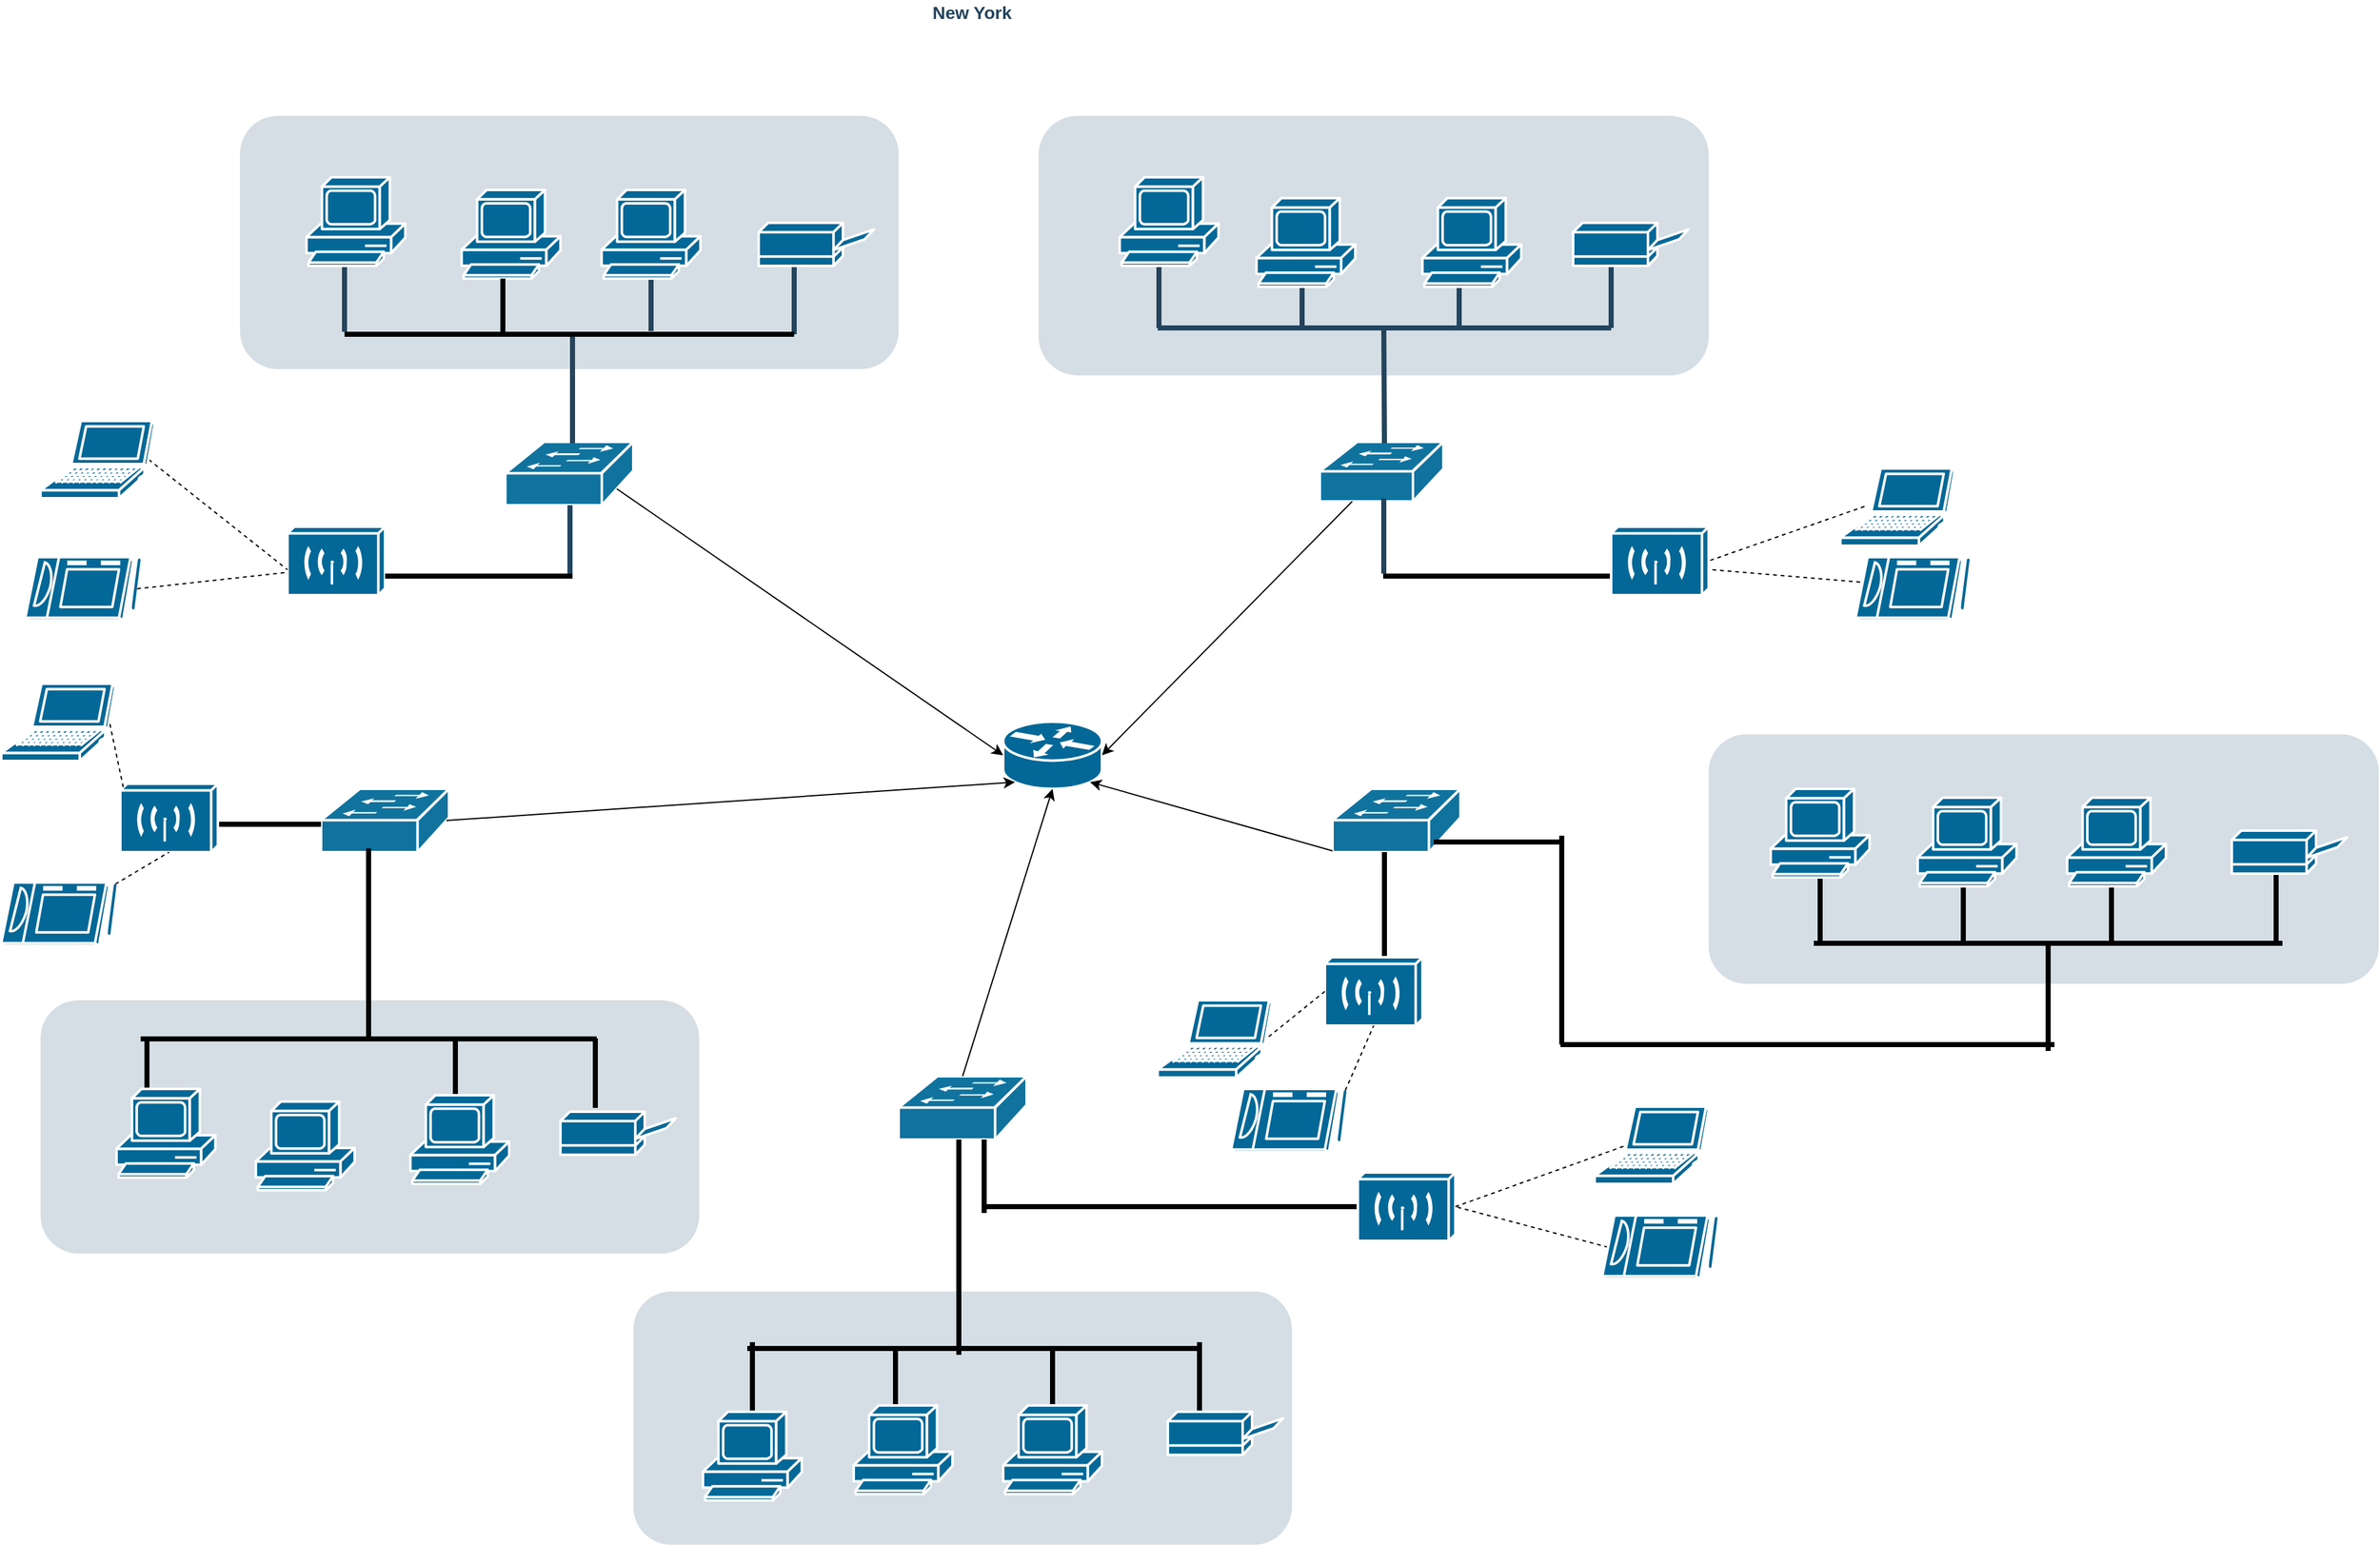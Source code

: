 <mxfile version="20.5.3" type="github">
  <diagram id="6a731a19-8d31-9384-78a2-239565b7b9f0" name="Page-1">
    <mxGraphModel dx="2360" dy="2459" grid="1" gridSize="10" guides="1" tooltips="1" connect="1" arrows="1" fold="1" page="1" pageScale="1" pageWidth="827" pageHeight="1169" background="none" math="0" shadow="0">
      <root>
        <mxCell id="0" />
        <mxCell id="1" parent="0" />
        <mxCell id="2091" value="" style="rounded=1;whiteSpace=wrap;html=1;strokeColor=none;fillColor=#BAC8D3;fontSize=24;fontColor=#23445D;align=center;opacity=60;direction=south;" parent="1" vertex="1">
          <mxGeometry x="828" y="-8.5" width="529" height="205" as="geometry" />
        </mxCell>
        <mxCell id="2092" value="" style="rounded=1;whiteSpace=wrap;html=1;strokeColor=none;fillColor=#BAC8D3;fontSize=24;fontColor=#23445D;align=center;opacity=60;" parent="1" vertex="1">
          <mxGeometry x="40" y="690" width="520" height="200" as="geometry" />
        </mxCell>
        <mxCell id="2093" value="" style="rounded=1;whiteSpace=wrap;html=1;strokeColor=none;fillColor=#BAC8D3;fontSize=24;fontColor=#23445D;align=center;opacity=60;direction=south;" parent="1" vertex="1">
          <mxGeometry x="197.5" y="-8.5" width="520" height="200" as="geometry" />
        </mxCell>
        <mxCell id="2094" value="" style="rounded=1;whiteSpace=wrap;html=1;strokeColor=none;fillColor=#BAC8D3;fontSize=24;fontColor=#23445D;align=center;opacity=60;" parent="1" vertex="1">
          <mxGeometry x="1357" y="480" width="529" height="197" as="geometry" />
        </mxCell>
        <mxCell id="2095" value="" style="rounded=1;whiteSpace=wrap;html=1;strokeColor=none;fillColor=#BAC8D3;fontSize=24;fontColor=#23445D;align=center;opacity=60;" parent="1" vertex="1">
          <mxGeometry x="508" y="920" width="520" height="200" as="geometry" />
        </mxCell>
        <mxCell id="2107" value="" style="shape=mxgraph.cisco.switches.workgroup_switch;html=1;dashed=0;fillColor=#10739E;strokeColor=#ffffff;strokeWidth=2;verticalLabelPosition=bottom;verticalAlign=top;fontFamily=Helvetica;fontSize=36;fontColor=#FFB366" parent="1" vertex="1">
          <mxGeometry x="407" y="249" width="101" height="50" as="geometry" />
        </mxCell>
        <mxCell id="2115" value="" style="shape=mxgraph.cisco.switches.workgroup_switch;html=1;dashed=0;fillColor=#10739E;strokeColor=#ffffff;strokeWidth=2;verticalLabelPosition=bottom;verticalAlign=top;fontFamily=Helvetica;fontSize=36;fontColor=#FFB366" parent="1" vertex="1">
          <mxGeometry x="1060" y="523" width="101" height="50" as="geometry" />
        </mxCell>
        <mxCell id="2117" value="" style="shape=mxgraph.cisco.switches.workgroup_switch;html=1;dashed=0;fillColor=#10739E;strokeColor=#ffffff;strokeWidth=2;verticalLabelPosition=bottom;verticalAlign=top;fontFamily=Helvetica;fontSize=36;fontColor=#FFB366" parent="1" vertex="1">
          <mxGeometry x="1050" y="249" width="97.5" height="47" as="geometry" />
        </mxCell>
        <mxCell id="2153" value="" style="line;html=1;strokeColor=#23445D;" parent="1" vertex="1">
          <mxGeometry x="922" y="154" width="358" height="10" as="geometry" />
        </mxCell>
        <mxCell id="2156" value="" style="edgeStyle=elbowEdgeStyle;elbow=horizontal;endArrow=none;html=1;strokeColor=#23445D;endFill=0;strokeWidth=4;rounded=1" parent="1" edge="1">
          <mxGeometry width="100" height="100" relative="1" as="geometry">
            <mxPoint x="635" y="164" as="sourcePoint" />
            <mxPoint x="635" y="111" as="targetPoint" />
          </mxGeometry>
        </mxCell>
        <mxCell id="2158" value="" style="edgeStyle=elbowEdgeStyle;elbow=horizontal;endArrow=none;html=1;strokeColor=#23445D;endFill=0;strokeWidth=4;rounded=1;entryX=0.5;entryY=1;entryDx=0;entryDy=0;entryPerimeter=0;" parent="1" target="cByntxPFYOZLC9G-U1WJ-2259" edge="1">
          <mxGeometry width="100" height="100" relative="1" as="geometry">
            <mxPoint x="522" y="161.5" as="sourcePoint" />
            <mxPoint x="522" y="126" as="targetPoint" />
          </mxGeometry>
        </mxCell>
        <mxCell id="2160" value="" style="edgeStyle=elbowEdgeStyle;elbow=horizontal;endArrow=none;html=1;strokeColor=#23445D;endFill=0;strokeWidth=4;rounded=1" parent="1" edge="1">
          <mxGeometry width="100" height="100" relative="1" as="geometry">
            <mxPoint x="280" y="162" as="sourcePoint" />
            <mxPoint x="280" y="108" as="targetPoint" />
          </mxGeometry>
        </mxCell>
        <mxCell id="2162" value="" style="edgeStyle=elbowEdgeStyle;elbow=horizontal;endArrow=none;html=1;strokeColor=#23445D;endFill=0;strokeWidth=4;rounded=1;" parent="1" edge="1" source="cByntxPFYOZLC9G-U1WJ-2271">
          <mxGeometry width="100" height="100" relative="1" as="geometry">
            <mxPoint x="485.92" y="203" as="sourcePoint" />
            <mxPoint x="460" y="250" as="targetPoint" />
            <Array as="points">
              <mxPoint x="460" y="200" />
              <mxPoint x="470" y="200" />
              <mxPoint x="483" y="220" />
              <mxPoint x="478" y="231" />
            </Array>
          </mxGeometry>
        </mxCell>
        <mxCell id="2163" value="" style="edgeStyle=elbowEdgeStyle;elbow=horizontal;endArrow=none;html=1;strokeColor=#23445D;endFill=0;strokeWidth=4;rounded=1;entryX=0.157;entryY=0.6;entryDx=0;entryDy=0;entryPerimeter=0;" parent="1" source="2107" edge="1">
          <mxGeometry width="100" height="100" relative="1" as="geometry">
            <mxPoint x="465.0" y="303" as="sourcePoint" />
            <mxPoint x="458.14" y="356" as="targetPoint" />
            <Array as="points">
              <mxPoint x="458" y="360" />
              <mxPoint x="460" y="310" />
              <mxPoint x="455" y="300" />
            </Array>
          </mxGeometry>
        </mxCell>
        <mxCell id="2164" value="" style="edgeStyle=elbowEdgeStyle;elbow=horizontal;endArrow=none;html=1;strokeColor=#23445D;endFill=0;strokeWidth=4;rounded=1" parent="1" edge="1">
          <mxGeometry width="100" height="100" relative="1" as="geometry">
            <mxPoint x="923" y="105.92" as="sourcePoint" />
            <mxPoint x="923.278" y="159.003" as="targetPoint" />
          </mxGeometry>
        </mxCell>
        <mxCell id="2165" value="" style="edgeStyle=elbowEdgeStyle;elbow=horizontal;endArrow=none;html=1;strokeColor=#23445D;endFill=0;strokeWidth=4;rounded=1" parent="1" edge="1">
          <mxGeometry width="100" height="100" relative="1" as="geometry">
            <mxPoint x="1036" y="120" as="sourcePoint" />
            <mxPoint x="1036.278" y="159.003" as="targetPoint" />
          </mxGeometry>
        </mxCell>
        <mxCell id="2166" value="" style="edgeStyle=elbowEdgeStyle;elbow=horizontal;endArrow=none;html=1;strokeColor=#23445D;endFill=0;strokeWidth=4;rounded=1" parent="1" edge="1">
          <mxGeometry width="100" height="100" relative="1" as="geometry">
            <mxPoint x="1160" y="120" as="sourcePoint" />
            <mxPoint x="1160.278" y="159.003" as="targetPoint" />
          </mxGeometry>
        </mxCell>
        <mxCell id="2167" value="" style="edgeStyle=elbowEdgeStyle;elbow=horizontal;endArrow=none;html=1;strokeColor=#23445D;endFill=0;strokeWidth=4;rounded=1" parent="1" edge="1">
          <mxGeometry width="100" height="100" relative="1" as="geometry">
            <mxPoint x="1280" y="110.92" as="sourcePoint" />
            <mxPoint x="1280.278" y="159.003" as="targetPoint" />
          </mxGeometry>
        </mxCell>
        <mxCell id="2168" value="" style="edgeStyle=elbowEdgeStyle;elbow=horizontal;endArrow=none;html=1;strokeColor=#23445D;endFill=0;strokeWidth=4;rounded=1" parent="1" edge="1">
          <mxGeometry width="100" height="100" relative="1" as="geometry">
            <mxPoint x="1100.5" y="159" as="sourcePoint" />
            <mxPoint x="1101" y="250" as="targetPoint" />
          </mxGeometry>
        </mxCell>
        <mxCell id="2169" value="" style="edgeStyle=elbowEdgeStyle;elbow=horizontal;endArrow=none;html=1;strokeColor=#23445D;endFill=0;strokeWidth=4;rounded=1;entryX=0.787;entryY=0.3;entryDx=0;entryDy=0;entryPerimeter=0;" parent="1" edge="1">
          <mxGeometry width="100" height="100" relative="1" as="geometry">
            <mxPoint x="1100.5" y="293.5" as="sourcePoint" />
            <mxPoint x="1100.74" y="353" as="targetPoint" />
          </mxGeometry>
        </mxCell>
        <mxCell id="2226" value="&lt;font color=&quot;#23445d&quot;&gt;&lt;span style=&quot;caret-color: rgb(35, 68, 93);&quot;&gt;New York&lt;/span&gt;&lt;/font&gt;" style="rounded=1;whiteSpace=wrap;html=1;strokeColor=none;fillColor=none;fontSize=14;fontColor=#742B21;align=center;fontStyle=1" parent="1" vertex="1">
          <mxGeometry x="663" y="-100" width="225" height="19" as="geometry" />
        </mxCell>
        <mxCell id="2257" style="edgeStyle=orthogonalEdgeStyle;curved=1;rounded=0;jumpStyle=none;html=1;exitX=0.75;exitY=0;entryX=0.75;entryY=0;shadow=0;labelBackgroundColor=#ffffff;startArrow=none;startFill=0;endArrow=none;endFill=0;endSize=10;jettySize=auto;orthogonalLoop=1;strokeColor=#23445D;strokeWidth=2;fillColor=#F08705;fontFamily=Helvetica;fontSize=25;fontColor=#23445D;align=left;" parent="1" edge="1">
          <mxGeometry relative="1" as="geometry">
            <mxPoint x="813.75" y="434" as="sourcePoint" />
            <mxPoint x="813.75" y="434" as="targetPoint" />
          </mxGeometry>
        </mxCell>
        <mxCell id="cByntxPFYOZLC9G-U1WJ-2257" value="" style="shape=mxgraph.cisco.computers_and_peripherals.pc;sketch=0;html=1;pointerEvents=1;dashed=0;fillColor=#036897;strokeColor=#ffffff;strokeWidth=2;verticalLabelPosition=bottom;verticalAlign=top;align=center;outlineConnect=0;" vertex="1" parent="1">
          <mxGeometry x="372.5" y="50" width="78" height="70" as="geometry" />
        </mxCell>
        <mxCell id="cByntxPFYOZLC9G-U1WJ-2258" value="" style="shape=mxgraph.cisco.computers_and_peripherals.pc;sketch=0;html=1;pointerEvents=1;dashed=0;fillColor=#036897;strokeColor=#ffffff;strokeWidth=2;verticalLabelPosition=bottom;verticalAlign=top;align=center;outlineConnect=0;" vertex="1" parent="1">
          <mxGeometry x="250" y="40" width="78" height="70" as="geometry" />
        </mxCell>
        <mxCell id="cByntxPFYOZLC9G-U1WJ-2259" value="" style="shape=mxgraph.cisco.computers_and_peripherals.pc;sketch=0;html=1;pointerEvents=1;dashed=0;fillColor=#036897;strokeColor=#ffffff;strokeWidth=2;verticalLabelPosition=bottom;verticalAlign=top;align=center;outlineConnect=0;" vertex="1" parent="1">
          <mxGeometry x="483" y="50" width="78" height="70" as="geometry" />
        </mxCell>
        <mxCell id="cByntxPFYOZLC9G-U1WJ-2261" value="" style="shape=mxgraph.cisco.computers_and_peripherals.printer;sketch=0;html=1;pointerEvents=1;dashed=0;fillColor=#036897;strokeColor=#ffffff;strokeWidth=2;verticalLabelPosition=bottom;verticalAlign=top;align=center;outlineConnect=0;" vertex="1" parent="1">
          <mxGeometry x="607" y="76" width="91" height="34" as="geometry" />
        </mxCell>
        <mxCell id="cByntxPFYOZLC9G-U1WJ-2262" value="" style="shape=mxgraph.cisco.wireless.wireless_transport;sketch=0;html=1;pointerEvents=1;dashed=0;fillColor=#036897;strokeColor=#ffffff;strokeWidth=2;verticalLabelPosition=bottom;verticalAlign=top;align=center;outlineConnect=0;" vertex="1" parent="1">
          <mxGeometry x="235" y="316" width="77" height="54" as="geometry" />
        </mxCell>
        <mxCell id="cByntxPFYOZLC9G-U1WJ-2263" value="" style="endArrow=none;dashed=1;html=1;rounded=0;entryX=0;entryY=0.667;entryDx=0;entryDy=0;entryPerimeter=0;exitX=0.97;exitY=0.5;exitDx=0;exitDy=0;exitPerimeter=0;" edge="1" parent="1" source="cByntxPFYOZLC9G-U1WJ-2265" target="cByntxPFYOZLC9G-U1WJ-2262">
          <mxGeometry width="50" height="50" relative="1" as="geometry">
            <mxPoint x="120" y="400" as="sourcePoint" />
            <mxPoint x="235" y="350" as="targetPoint" />
          </mxGeometry>
        </mxCell>
        <mxCell id="cByntxPFYOZLC9G-U1WJ-2264" value="" style="endArrow=none;dashed=1;html=1;rounded=0;exitX=0.95;exitY=0.5;exitDx=0;exitDy=0;exitPerimeter=0;" edge="1" parent="1" source="cByntxPFYOZLC9G-U1WJ-2266">
          <mxGeometry width="50" height="50" relative="1" as="geometry">
            <mxPoint x="120" y="350" as="sourcePoint" />
            <mxPoint x="235" y="350" as="targetPoint" />
            <Array as="points" />
          </mxGeometry>
        </mxCell>
        <mxCell id="cByntxPFYOZLC9G-U1WJ-2265" value="" style="shape=mxgraph.cisco.computers_and_peripherals.tablet;sketch=0;html=1;pointerEvents=1;dashed=0;fillColor=#036897;strokeColor=#ffffff;strokeWidth=2;verticalLabelPosition=bottom;verticalAlign=top;align=center;outlineConnect=0;" vertex="1" parent="1">
          <mxGeometry x="28" y="340" width="91" height="50" as="geometry" />
        </mxCell>
        <mxCell id="cByntxPFYOZLC9G-U1WJ-2266" value="" style="shape=mxgraph.cisco.computers_and_peripherals.laptop;sketch=0;html=1;pointerEvents=1;dashed=0;fillColor=#036897;strokeColor=#ffffff;strokeWidth=2;verticalLabelPosition=bottom;verticalAlign=top;align=center;outlineConnect=0;" vertex="1" parent="1">
          <mxGeometry x="40" y="232.5" width="90" height="61" as="geometry" />
        </mxCell>
        <mxCell id="cByntxPFYOZLC9G-U1WJ-2267" value="" style="shape=mxgraph.cisco.routers.router;sketch=0;html=1;pointerEvents=1;dashed=0;fillColor=#036897;strokeColor=#ffffff;strokeWidth=2;verticalLabelPosition=bottom;verticalAlign=top;align=center;outlineConnect=0;" vertex="1" parent="1">
          <mxGeometry x="800" y="470" width="78" height="53" as="geometry" />
        </mxCell>
        <mxCell id="cByntxPFYOZLC9G-U1WJ-2271" value="" style="line;strokeWidth=4;html=1;perimeter=backbonePerimeter;points=[];outlineConnect=0;" vertex="1" parent="1">
          <mxGeometry x="280" y="159" width="355" height="10" as="geometry" />
        </mxCell>
        <mxCell id="cByntxPFYOZLC9G-U1WJ-2272" value="" style="line;strokeWidth=4;html=1;perimeter=backbonePerimeter;points=[];outlineConnect=0;direction=south;" vertex="1" parent="1">
          <mxGeometry x="400" y="120" width="10" height="43" as="geometry" />
        </mxCell>
        <mxCell id="cByntxPFYOZLC9G-U1WJ-2279" value="" style="shape=mxgraph.cisco.computers_and_peripherals.pc;sketch=0;html=1;pointerEvents=1;dashed=0;fillColor=#036897;strokeColor=#ffffff;strokeWidth=2;verticalLabelPosition=bottom;verticalAlign=top;align=center;outlineConnect=0;" vertex="1" parent="1">
          <mxGeometry x="892" y="40" width="78" height="70" as="geometry" />
        </mxCell>
        <mxCell id="cByntxPFYOZLC9G-U1WJ-2280" value="" style="shape=mxgraph.cisco.computers_and_peripherals.pc;sketch=0;html=1;pointerEvents=1;dashed=0;fillColor=#036897;strokeColor=#ffffff;strokeWidth=2;verticalLabelPosition=bottom;verticalAlign=top;align=center;outlineConnect=0;" vertex="1" parent="1">
          <mxGeometry x="1131" y="56.5" width="78" height="70" as="geometry" />
        </mxCell>
        <mxCell id="cByntxPFYOZLC9G-U1WJ-2281" value="" style="shape=mxgraph.cisco.computers_and_peripherals.pc;sketch=0;html=1;pointerEvents=1;dashed=0;fillColor=#036897;strokeColor=#ffffff;strokeWidth=2;verticalLabelPosition=bottom;verticalAlign=top;align=center;outlineConnect=0;" vertex="1" parent="1">
          <mxGeometry x="1000" y="56.5" width="78" height="70" as="geometry" />
        </mxCell>
        <mxCell id="cByntxPFYOZLC9G-U1WJ-2282" value="" style="shape=mxgraph.cisco.computers_and_peripherals.printer;sketch=0;html=1;pointerEvents=1;dashed=0;fillColor=#036897;strokeColor=#ffffff;strokeWidth=2;verticalLabelPosition=bottom;verticalAlign=top;align=center;outlineConnect=0;" vertex="1" parent="1">
          <mxGeometry x="1250" y="76" width="91" height="34" as="geometry" />
        </mxCell>
        <mxCell id="cByntxPFYOZLC9G-U1WJ-2286" value="" style="line;strokeWidth=4;html=1;perimeter=backbonePerimeter;points=[];outlineConnect=0;" vertex="1" parent="1">
          <mxGeometry x="312" y="350" width="148" height="10" as="geometry" />
        </mxCell>
        <mxCell id="cByntxPFYOZLC9G-U1WJ-2287" value="" style="line;strokeWidth=4;html=1;perimeter=backbonePerimeter;points=[];outlineConnect=0;" vertex="1" parent="1">
          <mxGeometry x="1100" y="350" width="180" height="10" as="geometry" />
        </mxCell>
        <mxCell id="cByntxPFYOZLC9G-U1WJ-2288" value="" style="shape=mxgraph.cisco.wireless.wireless_transport;sketch=0;html=1;pointerEvents=1;dashed=0;fillColor=#036897;strokeColor=#ffffff;strokeWidth=2;verticalLabelPosition=bottom;verticalAlign=top;align=center;outlineConnect=0;" vertex="1" parent="1">
          <mxGeometry x="1280" y="316" width="77" height="54" as="geometry" />
        </mxCell>
        <mxCell id="cByntxPFYOZLC9G-U1WJ-2289" value="" style="endArrow=none;dashed=1;html=1;rounded=0;entryX=1;entryY=0.5;entryDx=0;entryDy=0;entryPerimeter=0;" edge="1" parent="1" target="cByntxPFYOZLC9G-U1WJ-2288">
          <mxGeometry width="50" height="50" relative="1" as="geometry">
            <mxPoint x="1480" y="300" as="sourcePoint" />
            <mxPoint x="1460" y="410" as="targetPoint" />
          </mxGeometry>
        </mxCell>
        <mxCell id="cByntxPFYOZLC9G-U1WJ-2290" value="" style="endArrow=none;dashed=1;html=1;rounded=0;" edge="1" parent="1">
          <mxGeometry width="50" height="50" relative="1" as="geometry">
            <mxPoint x="1360" y="350" as="sourcePoint" />
            <mxPoint x="1480" y="360" as="targetPoint" />
          </mxGeometry>
        </mxCell>
        <mxCell id="cByntxPFYOZLC9G-U1WJ-2291" value="" style="shape=mxgraph.cisco.computers_and_peripherals.laptop;sketch=0;html=1;pointerEvents=1;dashed=0;fillColor=#036897;strokeColor=#ffffff;strokeWidth=2;verticalLabelPosition=bottom;verticalAlign=top;align=center;outlineConnect=0;" vertex="1" parent="1">
          <mxGeometry x="1461" y="270" width="90" height="61" as="geometry" />
        </mxCell>
        <mxCell id="cByntxPFYOZLC9G-U1WJ-2293" value="" style="shape=mxgraph.cisco.computers_and_peripherals.tablet;sketch=0;html=1;pointerEvents=1;dashed=0;fillColor=#036897;strokeColor=#ffffff;strokeWidth=2;verticalLabelPosition=bottom;verticalAlign=top;align=center;outlineConnect=0;" vertex="1" parent="1">
          <mxGeometry x="1473" y="340" width="90" height="50" as="geometry" />
        </mxCell>
        <mxCell id="cByntxPFYOZLC9G-U1WJ-2298" value="" style="endArrow=classic;html=1;rounded=0;exitX=0.87;exitY=0.74;exitDx=0;exitDy=0;exitPerimeter=0;entryX=0;entryY=0.5;entryDx=0;entryDy=0;entryPerimeter=0;" edge="1" parent="1" source="2107" target="cByntxPFYOZLC9G-U1WJ-2267">
          <mxGeometry width="50" height="50" relative="1" as="geometry">
            <mxPoint x="890" y="370" as="sourcePoint" />
            <mxPoint x="940" y="320" as="targetPoint" />
          </mxGeometry>
        </mxCell>
        <mxCell id="cByntxPFYOZLC9G-U1WJ-2299" value="" style="endArrow=classic;html=1;rounded=0;entryX=1;entryY=0.5;entryDx=0;entryDy=0;entryPerimeter=0;" edge="1" parent="1" source="2117" target="cByntxPFYOZLC9G-U1WJ-2267">
          <mxGeometry width="50" height="50" relative="1" as="geometry">
            <mxPoint x="890" y="370" as="sourcePoint" />
            <mxPoint x="940" y="320" as="targetPoint" />
          </mxGeometry>
        </mxCell>
        <mxCell id="cByntxPFYOZLC9G-U1WJ-2300" value="" style="line;strokeWidth=4;html=1;perimeter=backbonePerimeter;points=[];outlineConnect=0;" vertex="1" parent="1">
          <mxGeometry x="1440" y="640" width="370" height="10" as="geometry" />
        </mxCell>
        <mxCell id="cByntxPFYOZLC9G-U1WJ-2301" value="" style="line;strokeWidth=4;html=1;perimeter=backbonePerimeter;points=[];outlineConnect=0;direction=south;" vertex="1" parent="1">
          <mxGeometry x="1800" y="590" width="10" height="53" as="geometry" />
        </mxCell>
        <mxCell id="cByntxPFYOZLC9G-U1WJ-2302" value="" style="line;strokeWidth=4;html=1;perimeter=backbonePerimeter;points=[];outlineConnect=0;direction=south;" vertex="1" parent="1">
          <mxGeometry x="1440" y="590" width="10" height="53" as="geometry" />
        </mxCell>
        <mxCell id="cByntxPFYOZLC9G-U1WJ-2303" value="" style="line;strokeWidth=4;html=1;perimeter=backbonePerimeter;points=[];outlineConnect=0;" vertex="1" parent="1">
          <mxGeometry x="1240" y="720" width="390" height="10" as="geometry" />
        </mxCell>
        <mxCell id="cByntxPFYOZLC9G-U1WJ-2304" value="" style="line;strokeWidth=4;html=1;perimeter=backbonePerimeter;points=[];outlineConnect=0;direction=south;" vertex="1" parent="1">
          <mxGeometry x="1553" y="600" width="10" height="43" as="geometry" />
        </mxCell>
        <mxCell id="cByntxPFYOZLC9G-U1WJ-2305" value="" style="line;strokeWidth=4;html=1;perimeter=backbonePerimeter;points=[];outlineConnect=0;direction=south;" vertex="1" parent="1">
          <mxGeometry x="1670" y="600" width="10" height="44" as="geometry" />
        </mxCell>
        <mxCell id="cByntxPFYOZLC9G-U1WJ-2306" value="" style="endArrow=classic;html=1;rounded=0;entryX=0.88;entryY=0.9;entryDx=0;entryDy=0;entryPerimeter=0;exitX=0;exitY=0.98;exitDx=0;exitDy=0;exitPerimeter=0;" edge="1" parent="1" source="2115" target="cByntxPFYOZLC9G-U1WJ-2267">
          <mxGeometry width="50" height="50" relative="1" as="geometry">
            <mxPoint x="1380" y="590" as="sourcePoint" />
            <mxPoint x="1430" y="540" as="targetPoint" />
          </mxGeometry>
        </mxCell>
        <mxCell id="cByntxPFYOZLC9G-U1WJ-2307" value="" style="line;strokeWidth=4;html=1;perimeter=backbonePerimeter;points=[];outlineConnect=0;direction=south;" vertex="1" parent="1">
          <mxGeometry x="1236" y="560" width="10" height="165" as="geometry" />
        </mxCell>
        <mxCell id="cByntxPFYOZLC9G-U1WJ-2308" value="" style="line;strokeWidth=4;direction=south;html=1;perimeter=backbonePerimeter;points=[];outlineConnect=0;" vertex="1" parent="1">
          <mxGeometry x="1600" y="644" width="50" height="86" as="geometry" />
        </mxCell>
        <mxCell id="cByntxPFYOZLC9G-U1WJ-2309" value="" style="line;strokeWidth=4;html=1;perimeter=backbonePerimeter;points=[];outlineConnect=0;" vertex="1" parent="1">
          <mxGeometry x="1140" y="560" width="100" height="10" as="geometry" />
        </mxCell>
        <mxCell id="cByntxPFYOZLC9G-U1WJ-2310" value="" style="shape=mxgraph.cisco.computers_and_peripherals.pc;sketch=0;html=1;pointerEvents=1;dashed=0;fillColor=#036897;strokeColor=#ffffff;strokeWidth=2;verticalLabelPosition=bottom;verticalAlign=top;align=center;outlineConnect=0;" vertex="1" parent="1">
          <mxGeometry x="1406" y="523" width="78" height="70" as="geometry" />
        </mxCell>
        <mxCell id="cByntxPFYOZLC9G-U1WJ-2311" value="" style="shape=mxgraph.cisco.computers_and_peripherals.pc;sketch=0;html=1;pointerEvents=1;dashed=0;fillColor=#036897;strokeColor=#ffffff;strokeWidth=2;verticalLabelPosition=bottom;verticalAlign=top;align=center;outlineConnect=0;" vertex="1" parent="1">
          <mxGeometry x="1522" y="530" width="78" height="70" as="geometry" />
        </mxCell>
        <mxCell id="cByntxPFYOZLC9G-U1WJ-2312" value="" style="shape=mxgraph.cisco.computers_and_peripherals.pc;sketch=0;html=1;pointerEvents=1;dashed=0;fillColor=#036897;strokeColor=#ffffff;strokeWidth=2;verticalLabelPosition=bottom;verticalAlign=top;align=center;outlineConnect=0;" vertex="1" parent="1">
          <mxGeometry x="1640" y="530" width="78" height="70" as="geometry" />
        </mxCell>
        <mxCell id="cByntxPFYOZLC9G-U1WJ-2313" value="" style="shape=mxgraph.cisco.computers_and_peripherals.printer;sketch=0;html=1;pointerEvents=1;dashed=0;fillColor=#036897;strokeColor=#ffffff;strokeWidth=2;verticalLabelPosition=bottom;verticalAlign=top;align=center;outlineConnect=0;" vertex="1" parent="1">
          <mxGeometry x="1770" y="556" width="91" height="34" as="geometry" />
        </mxCell>
        <mxCell id="cByntxPFYOZLC9G-U1WJ-2314" value="" style="line;strokeWidth=4;direction=south;html=1;perimeter=backbonePerimeter;points=[];outlineConnect=0;" vertex="1" parent="1">
          <mxGeometry x="1096" y="573" width="10" height="83" as="geometry" />
        </mxCell>
        <mxCell id="cByntxPFYOZLC9G-U1WJ-2317" value="" style="shape=mxgraph.cisco.wireless.wireless_transport;sketch=0;html=1;pointerEvents=1;dashed=0;fillColor=#036897;strokeColor=#ffffff;strokeWidth=2;verticalLabelPosition=bottom;verticalAlign=top;align=center;outlineConnect=0;" vertex="1" parent="1">
          <mxGeometry x="1054" y="656" width="77" height="54" as="geometry" />
        </mxCell>
        <mxCell id="cByntxPFYOZLC9G-U1WJ-2318" value="" style="shape=mxgraph.cisco.computers_and_peripherals.tablet;sketch=0;html=1;pointerEvents=1;dashed=0;fillColor=#036897;strokeColor=#ffffff;strokeWidth=2;verticalLabelPosition=bottom;verticalAlign=top;align=center;outlineConnect=0;" vertex="1" parent="1">
          <mxGeometry x="980" y="760" width="91" height="50" as="geometry" />
        </mxCell>
        <mxCell id="cByntxPFYOZLC9G-U1WJ-2319" value="" style="shape=mxgraph.cisco.computers_and_peripherals.laptop;sketch=0;html=1;pointerEvents=1;dashed=0;fillColor=#036897;strokeColor=#ffffff;strokeWidth=2;verticalLabelPosition=bottom;verticalAlign=top;align=center;outlineConnect=0;" vertex="1" parent="1">
          <mxGeometry x="922" y="690" width="90" height="61" as="geometry" />
        </mxCell>
        <mxCell id="cByntxPFYOZLC9G-U1WJ-2320" value="" style="endArrow=none;dashed=1;html=1;rounded=0;exitX=0;exitY=0.5;exitDx=0;exitDy=0;exitPerimeter=0;entryX=0.95;entryY=0.5;entryDx=0;entryDy=0;entryPerimeter=0;" edge="1" parent="1" source="cByntxPFYOZLC9G-U1WJ-2317" target="cByntxPFYOZLC9G-U1WJ-2319">
          <mxGeometry width="50" height="50" relative="1" as="geometry">
            <mxPoint x="1240" y="630" as="sourcePoint" />
            <mxPoint x="1290" y="580" as="targetPoint" />
          </mxGeometry>
        </mxCell>
        <mxCell id="cByntxPFYOZLC9G-U1WJ-2321" value="" style="endArrow=none;dashed=1;html=1;rounded=0;entryX=0.5;entryY=1;entryDx=0;entryDy=0;entryPerimeter=0;exitX=0.99;exitY=0.025;exitDx=0;exitDy=0;exitPerimeter=0;" edge="1" parent="1" source="cByntxPFYOZLC9G-U1WJ-2318" target="cByntxPFYOZLC9G-U1WJ-2317">
          <mxGeometry width="50" height="50" relative="1" as="geometry">
            <mxPoint x="970" y="760" as="sourcePoint" />
            <mxPoint x="1020" y="710" as="targetPoint" />
          </mxGeometry>
        </mxCell>
        <mxCell id="cByntxPFYOZLC9G-U1WJ-2322" value="" style="line;strokeWidth=4;html=1;perimeter=backbonePerimeter;points=[];outlineConnect=0;" vertex="1" parent="1">
          <mxGeometry x="119" y="715.5" width="360" height="10" as="geometry" />
        </mxCell>
        <mxCell id="cByntxPFYOZLC9G-U1WJ-2325" value="" style="line;strokeWidth=4;direction=south;html=1;perimeter=backbonePerimeter;points=[];outlineConnect=0;" vertex="1" parent="1">
          <mxGeometry x="473" y="720" width="10" height="55" as="geometry" />
        </mxCell>
        <mxCell id="cByntxPFYOZLC9G-U1WJ-2326" value="" style="line;strokeWidth=4;direction=south;html=1;perimeter=backbonePerimeter;points=[];outlineConnect=0;" vertex="1" parent="1">
          <mxGeometry x="362.5" y="720" width="10" height="45" as="geometry" />
        </mxCell>
        <mxCell id="cByntxPFYOZLC9G-U1WJ-2327" value="" style="line;strokeWidth=4;direction=south;html=1;perimeter=backbonePerimeter;points=[];outlineConnect=0;" vertex="1" parent="1">
          <mxGeometry x="834" y="965" width="10" height="45" as="geometry" />
        </mxCell>
        <mxCell id="cByntxPFYOZLC9G-U1WJ-2328" value="" style="line;strokeWidth=4;direction=south;html=1;perimeter=backbonePerimeter;points=[];outlineConnect=0;" vertex="1" parent="1">
          <mxGeometry x="119" y="720" width="10" height="55" as="geometry" />
        </mxCell>
        <mxCell id="cByntxPFYOZLC9G-U1WJ-2329" value="" style="shape=mxgraph.cisco.computers_and_peripherals.pc;sketch=0;html=1;pointerEvents=1;dashed=0;fillColor=#036897;strokeColor=#ffffff;strokeWidth=2;verticalLabelPosition=bottom;verticalAlign=top;align=center;outlineConnect=0;" vertex="1" parent="1">
          <mxGeometry x="332" y="765" width="78" height="70" as="geometry" />
        </mxCell>
        <mxCell id="cByntxPFYOZLC9G-U1WJ-2330" value="" style="shape=mxgraph.cisco.computers_and_peripherals.pc;sketch=0;html=1;pointerEvents=1;dashed=0;fillColor=#036897;strokeColor=#ffffff;strokeWidth=2;verticalLabelPosition=bottom;verticalAlign=top;align=center;outlineConnect=0;" vertex="1" parent="1">
          <mxGeometry x="210" y="770" width="78" height="70" as="geometry" />
        </mxCell>
        <mxCell id="cByntxPFYOZLC9G-U1WJ-2331" value="" style="shape=mxgraph.cisco.computers_and_peripherals.pc;sketch=0;html=1;pointerEvents=1;dashed=0;fillColor=#036897;strokeColor=#ffffff;strokeWidth=2;verticalLabelPosition=bottom;verticalAlign=top;align=center;outlineConnect=0;" vertex="1" parent="1">
          <mxGeometry x="100" y="760" width="78" height="70" as="geometry" />
        </mxCell>
        <mxCell id="cByntxPFYOZLC9G-U1WJ-2332" value="" style="shape=mxgraph.cisco.computers_and_peripherals.printer;sketch=0;html=1;pointerEvents=1;dashed=0;fillColor=#036897;strokeColor=#ffffff;strokeWidth=2;verticalLabelPosition=bottom;verticalAlign=top;align=center;outlineConnect=0;" vertex="1" parent="1">
          <mxGeometry x="450.5" y="778" width="91" height="34" as="geometry" />
        </mxCell>
        <mxCell id="cByntxPFYOZLC9G-U1WJ-2334" value="" style="shape=mxgraph.cisco.switches.workgroup_switch;html=1;dashed=0;fillColor=#10739E;strokeColor=#ffffff;strokeWidth=2;verticalLabelPosition=bottom;verticalAlign=top;fontFamily=Helvetica;fontSize=36;fontColor=#FFB366" vertex="1" parent="1">
          <mxGeometry x="261.5" y="523" width="101" height="50" as="geometry" />
        </mxCell>
        <mxCell id="cByntxPFYOZLC9G-U1WJ-2335" value="" style="line;strokeWidth=4;direction=south;html=1;perimeter=backbonePerimeter;points=[];outlineConnect=0;" vertex="1" parent="1">
          <mxGeometry x="294" y="570" width="10" height="150" as="geometry" />
        </mxCell>
        <mxCell id="cByntxPFYOZLC9G-U1WJ-2336" value="" style="line;strokeWidth=4;html=1;perimeter=backbonePerimeter;points=[];outlineConnect=0;" vertex="1" parent="1">
          <mxGeometry x="180" y="546" width="81.5" height="10" as="geometry" />
        </mxCell>
        <mxCell id="cByntxPFYOZLC9G-U1WJ-2337" value="" style="endArrow=classic;html=1;rounded=0;exitX=0.98;exitY=0.5;exitDx=0;exitDy=0;exitPerimeter=0;entryX=0.12;entryY=0.9;entryDx=0;entryDy=0;entryPerimeter=0;" edge="1" parent="1" source="cByntxPFYOZLC9G-U1WJ-2334" target="cByntxPFYOZLC9G-U1WJ-2267">
          <mxGeometry width="50" height="50" relative="1" as="geometry">
            <mxPoint x="220" y="530" as="sourcePoint" />
            <mxPoint x="270" y="480" as="targetPoint" />
          </mxGeometry>
        </mxCell>
        <mxCell id="cByntxPFYOZLC9G-U1WJ-2338" value="" style="shape=mxgraph.cisco.wireless.wireless_transport;sketch=0;html=1;pointerEvents=1;dashed=0;fillColor=#036897;strokeColor=#ffffff;strokeWidth=2;verticalLabelPosition=bottom;verticalAlign=top;align=center;outlineConnect=0;" vertex="1" parent="1">
          <mxGeometry x="103" y="519" width="77" height="54" as="geometry" />
        </mxCell>
        <mxCell id="cByntxPFYOZLC9G-U1WJ-2339" value="" style="endArrow=none;dashed=1;html=1;rounded=0;entryX=0.5;entryY=1;entryDx=0;entryDy=0;entryPerimeter=0;exitX=0.99;exitY=0.025;exitDx=0;exitDy=0;exitPerimeter=0;" edge="1" parent="1" source="cByntxPFYOZLC9G-U1WJ-2340" target="cByntxPFYOZLC9G-U1WJ-2338">
          <mxGeometry width="50" height="50" relative="1" as="geometry">
            <mxPoint x="80" y="600" as="sourcePoint" />
            <mxPoint x="340" y="530" as="targetPoint" />
          </mxGeometry>
        </mxCell>
        <mxCell id="cByntxPFYOZLC9G-U1WJ-2340" value="" style="shape=mxgraph.cisco.computers_and_peripherals.tablet;sketch=0;html=1;pointerEvents=1;dashed=0;fillColor=#036897;strokeColor=#ffffff;strokeWidth=2;verticalLabelPosition=bottom;verticalAlign=top;align=center;outlineConnect=0;" vertex="1" parent="1">
          <mxGeometry x="9" y="597" width="91" height="50" as="geometry" />
        </mxCell>
        <mxCell id="cByntxPFYOZLC9G-U1WJ-2341" value="" style="shape=mxgraph.cisco.computers_and_peripherals.laptop;sketch=0;html=1;pointerEvents=1;dashed=0;fillColor=#036897;strokeColor=#ffffff;strokeWidth=2;verticalLabelPosition=bottom;verticalAlign=top;align=center;outlineConnect=0;" vertex="1" parent="1">
          <mxGeometry x="9" y="440" width="90" height="61" as="geometry" />
        </mxCell>
        <mxCell id="cByntxPFYOZLC9G-U1WJ-2342" value="" style="endArrow=none;dashed=1;html=1;rounded=0;entryX=0.95;entryY=0.5;entryDx=0;entryDy=0;entryPerimeter=0;exitX=0.03;exitY=0.05;exitDx=0;exitDy=0;exitPerimeter=0;" edge="1" parent="1" source="cByntxPFYOZLC9G-U1WJ-2338" target="cByntxPFYOZLC9G-U1WJ-2341">
          <mxGeometry width="50" height="50" relative="1" as="geometry">
            <mxPoint x="290" y="580" as="sourcePoint" />
            <mxPoint x="340" y="530" as="targetPoint" />
          </mxGeometry>
        </mxCell>
        <mxCell id="cByntxPFYOZLC9G-U1WJ-2344" value="" style="shape=mxgraph.cisco.switches.workgroup_switch;html=1;dashed=0;fillColor=#10739E;strokeColor=#ffffff;strokeWidth=2;verticalLabelPosition=bottom;verticalAlign=top;fontFamily=Helvetica;fontSize=36;fontColor=#FFB366" vertex="1" parent="1">
          <mxGeometry x="717.5" y="750" width="101" height="50" as="geometry" />
        </mxCell>
        <mxCell id="cByntxPFYOZLC9G-U1WJ-2345" value="" style="endArrow=classic;html=1;rounded=0;exitX=0.5;exitY=0;exitDx=0;exitDy=0;exitPerimeter=0;entryX=0.5;entryY=1;entryDx=0;entryDy=0;entryPerimeter=0;" edge="1" parent="1" source="cByntxPFYOZLC9G-U1WJ-2344" target="cByntxPFYOZLC9G-U1WJ-2267">
          <mxGeometry width="50" height="50" relative="1" as="geometry">
            <mxPoint x="500" y="740" as="sourcePoint" />
            <mxPoint x="550" y="690" as="targetPoint" />
          </mxGeometry>
        </mxCell>
        <mxCell id="cByntxPFYOZLC9G-U1WJ-2346" value="" style="line;strokeWidth=4;direction=south;html=1;perimeter=backbonePerimeter;points=[];outlineConnect=0;" vertex="1" parent="1">
          <mxGeometry x="760" y="800" width="10" height="170" as="geometry" />
        </mxCell>
        <mxCell id="cByntxPFYOZLC9G-U1WJ-2347" value="" style="line;strokeWidth=4;html=1;perimeter=backbonePerimeter;points=[];outlineConnect=0;" vertex="1" parent="1">
          <mxGeometry x="598" y="960" width="355" height="10" as="geometry" />
        </mxCell>
        <mxCell id="cByntxPFYOZLC9G-U1WJ-2348" value="" style="line;strokeWidth=4;direction=south;html=1;perimeter=backbonePerimeter;points=[];outlineConnect=0;" vertex="1" parent="1">
          <mxGeometry x="950" y="960" width="10" height="55" as="geometry" />
        </mxCell>
        <mxCell id="cByntxPFYOZLC9G-U1WJ-2349" value="" style="line;strokeWidth=4;direction=south;html=1;perimeter=backbonePerimeter;points=[];outlineConnect=0;" vertex="1" parent="1">
          <mxGeometry x="597" y="960" width="10" height="55" as="geometry" />
        </mxCell>
        <mxCell id="cByntxPFYOZLC9G-U1WJ-2350" value="" style="line;strokeWidth=4;direction=south;html=1;perimeter=backbonePerimeter;points=[];outlineConnect=0;" vertex="1" parent="1">
          <mxGeometry x="710" y="965" width="10" height="45" as="geometry" />
        </mxCell>
        <mxCell id="cByntxPFYOZLC9G-U1WJ-2351" value="" style="shape=mxgraph.cisco.computers_and_peripherals.pc;sketch=0;html=1;pointerEvents=1;dashed=0;fillColor=#036897;strokeColor=#ffffff;strokeWidth=2;verticalLabelPosition=bottom;verticalAlign=top;align=center;outlineConnect=0;" vertex="1" parent="1">
          <mxGeometry x="563" y="1015" width="78" height="70" as="geometry" />
        </mxCell>
        <mxCell id="cByntxPFYOZLC9G-U1WJ-2352" value="" style="shape=mxgraph.cisco.computers_and_peripherals.pc;sketch=0;html=1;pointerEvents=1;dashed=0;fillColor=#036897;strokeColor=#ffffff;strokeWidth=2;verticalLabelPosition=bottom;verticalAlign=top;align=center;outlineConnect=0;" vertex="1" parent="1">
          <mxGeometry x="682" y="1010" width="78" height="70" as="geometry" />
        </mxCell>
        <mxCell id="cByntxPFYOZLC9G-U1WJ-2353" value="" style="shape=mxgraph.cisco.computers_and_peripherals.pc;sketch=0;html=1;pointerEvents=1;dashed=0;fillColor=#036897;strokeColor=#ffffff;strokeWidth=2;verticalLabelPosition=bottom;verticalAlign=top;align=center;outlineConnect=0;" vertex="1" parent="1">
          <mxGeometry x="800" y="1010" width="78" height="70" as="geometry" />
        </mxCell>
        <mxCell id="cByntxPFYOZLC9G-U1WJ-2354" value="" style="shape=mxgraph.cisco.computers_and_peripherals.printer;sketch=0;html=1;pointerEvents=1;dashed=0;fillColor=#036897;strokeColor=#ffffff;strokeWidth=2;verticalLabelPosition=bottom;verticalAlign=top;align=center;outlineConnect=0;" vertex="1" parent="1">
          <mxGeometry x="930" y="1015" width="91" height="34" as="geometry" />
        </mxCell>
        <mxCell id="cByntxPFYOZLC9G-U1WJ-2355" value="" style="line;strokeWidth=4;direction=south;html=1;perimeter=backbonePerimeter;points=[];outlineConnect=0;" vertex="1" parent="1">
          <mxGeometry x="780" y="800" width="10" height="58" as="geometry" />
        </mxCell>
        <mxCell id="cByntxPFYOZLC9G-U1WJ-2356" value="" style="line;strokeWidth=4;direction=west;html=1;perimeter=backbonePerimeter;points=[];outlineConnect=0;" vertex="1" parent="1">
          <mxGeometry x="786" y="848" width="294" height="10" as="geometry" />
        </mxCell>
        <mxCell id="cByntxPFYOZLC9G-U1WJ-2357" value="" style="shape=mxgraph.cisco.wireless.wireless_transport;sketch=0;html=1;pointerEvents=1;dashed=0;fillColor=#036897;strokeColor=#ffffff;strokeWidth=2;verticalLabelPosition=bottom;verticalAlign=top;align=center;outlineConnect=0;" vertex="1" parent="1">
          <mxGeometry x="1080" y="826" width="77" height="54" as="geometry" />
        </mxCell>
        <mxCell id="cByntxPFYOZLC9G-U1WJ-2358" value="" style="endArrow=none;dashed=1;html=1;rounded=0;entryX=1;entryY=0.5;entryDx=0;entryDy=0;entryPerimeter=0;exitX=0.05;exitY=0.5;exitDx=0;exitDy=0;exitPerimeter=0;" edge="1" parent="1" source="cByntxPFYOZLC9G-U1WJ-2360" target="cByntxPFYOZLC9G-U1WJ-2357">
          <mxGeometry width="50" height="50" relative="1" as="geometry">
            <mxPoint x="1280" y="880" as="sourcePoint" />
            <mxPoint x="910" y="790" as="targetPoint" />
          </mxGeometry>
        </mxCell>
        <mxCell id="cByntxPFYOZLC9G-U1WJ-2360" value="" style="shape=mxgraph.cisco.computers_and_peripherals.tablet;sketch=0;html=1;pointerEvents=1;dashed=0;fillColor=#036897;strokeColor=#ffffff;strokeWidth=2;verticalLabelPosition=bottom;verticalAlign=top;align=center;outlineConnect=0;" vertex="1" parent="1">
          <mxGeometry x="1273" y="860" width="91" height="50" as="geometry" />
        </mxCell>
        <mxCell id="cByntxPFYOZLC9G-U1WJ-2361" value="" style="shape=mxgraph.cisco.computers_and_peripherals.laptop;sketch=0;html=1;pointerEvents=1;dashed=0;fillColor=#036897;strokeColor=#ffffff;strokeWidth=2;verticalLabelPosition=bottom;verticalAlign=top;align=center;outlineConnect=0;" vertex="1" parent="1">
          <mxGeometry x="1267" y="774" width="90" height="61" as="geometry" />
        </mxCell>
        <mxCell id="cByntxPFYOZLC9G-U1WJ-2362" value="" style="endArrow=none;dashed=1;html=1;rounded=0;entryX=0.28;entryY=0.5;entryDx=0;entryDy=0;entryPerimeter=0;exitX=1;exitY=0.5;exitDx=0;exitDy=0;exitPerimeter=0;" edge="1" parent="1" source="cByntxPFYOZLC9G-U1WJ-2357" target="cByntxPFYOZLC9G-U1WJ-2361">
          <mxGeometry width="50" height="50" relative="1" as="geometry">
            <mxPoint x="860" y="840" as="sourcePoint" />
            <mxPoint x="1060" y="830" as="targetPoint" />
          </mxGeometry>
        </mxCell>
      </root>
    </mxGraphModel>
  </diagram>
</mxfile>
